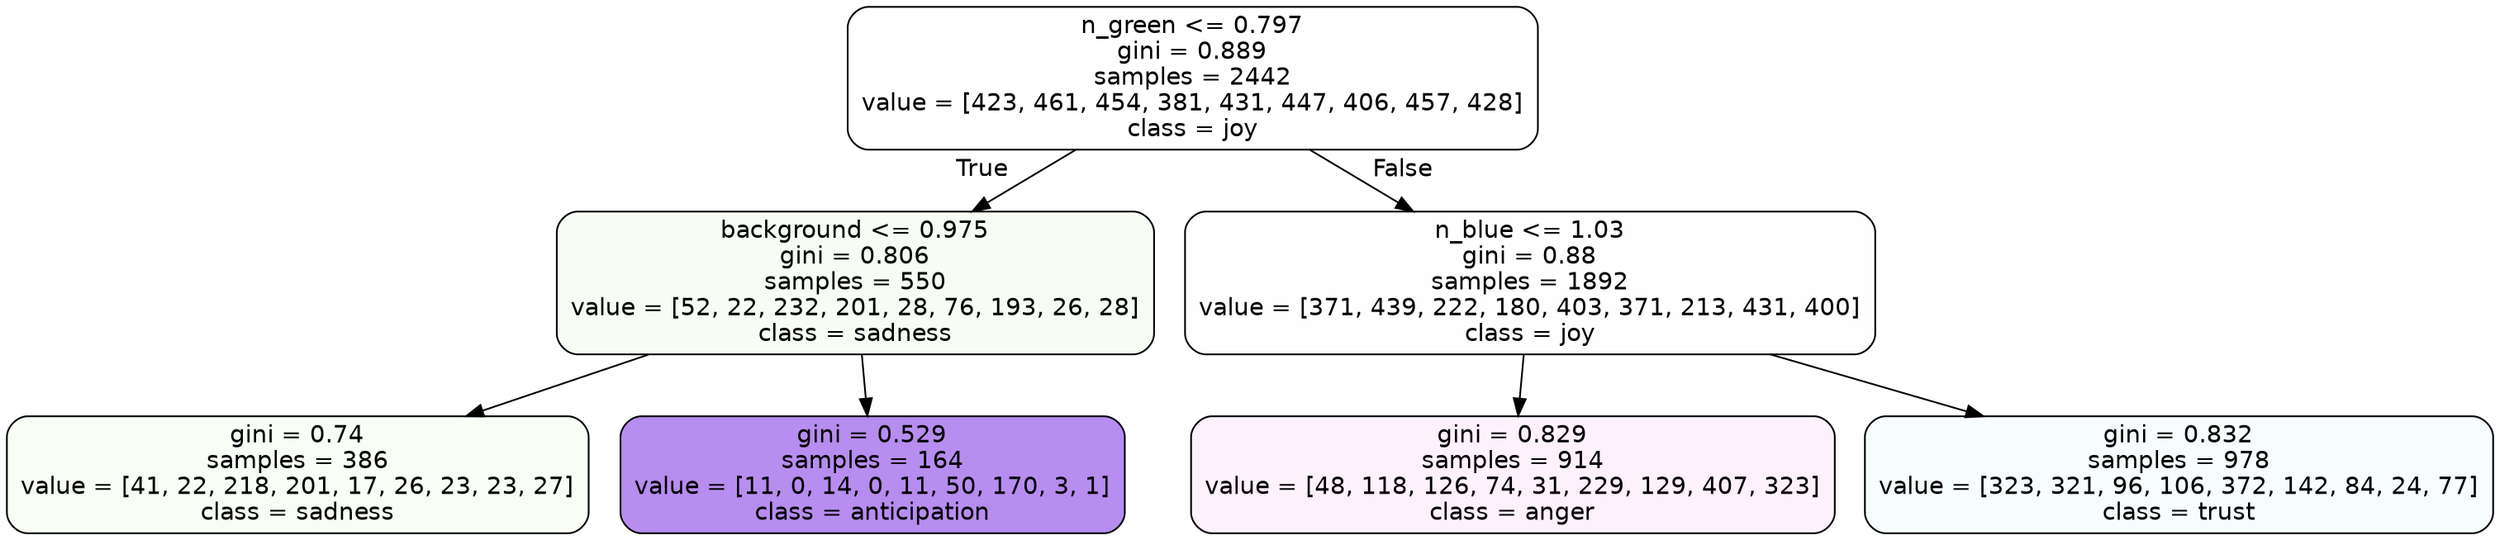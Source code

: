 digraph Tree {
node [shape=box, style="filled, rounded", color="black", fontname=helvetica] ;
edge [fontname=helvetica] ;
0 [label="n_green <= 0.797\ngini = 0.889\nsamples = 2442\nvalue = [423, 461, 454, 381, 431, 447, 406, 457, 428]\nclass = joy", fillcolor="#d7e53900"] ;
1 [label="background <= 0.975\ngini = 0.806\nsamples = 550\nvalue = [52, 22, 232, 201, 28, 76, 193, 26, 28]\nclass = sadness", fillcolor="#64e5390c"] ;
0 -> 1 [labeldistance=2.5, labelangle=45, headlabel="True"] ;
2 [label="gini = 0.74\nsamples = 386\nvalue = [41, 22, 218, 201, 17, 26, 23, 23, 27]\nclass = sadness", fillcolor="#64e5390b"] ;
1 -> 2 ;
3 [label="gini = 0.529\nsamples = 164\nvalue = [11, 0, 14, 0, 11, 50, 170, 3, 1]\nclass = anticipation", fillcolor="#8139e592"] ;
1 -> 3 ;
4 [label="n_blue <= 1.03\ngini = 0.88\nsamples = 1892\nvalue = [371, 439, 222, 180, 403, 371, 213, 431, 400]\nclass = joy", fillcolor="#d7e53901"] ;
0 -> 4 [labeldistance=2.5, labelangle=-45, headlabel="False"] ;
5 [label="gini = 0.829\nsamples = 914\nvalue = [48, 118, 126, 74, 31, 229, 129, 407, 323]\nclass = anger", fillcolor="#e539d712"] ;
4 -> 5 ;
6 [label="gini = 0.832\nsamples = 978\nvalue = [323, 321, 96, 106, 372, 142, 84, 24, 77]\nclass = trust", fillcolor="#39d7e50a"] ;
4 -> 6 ;
}
